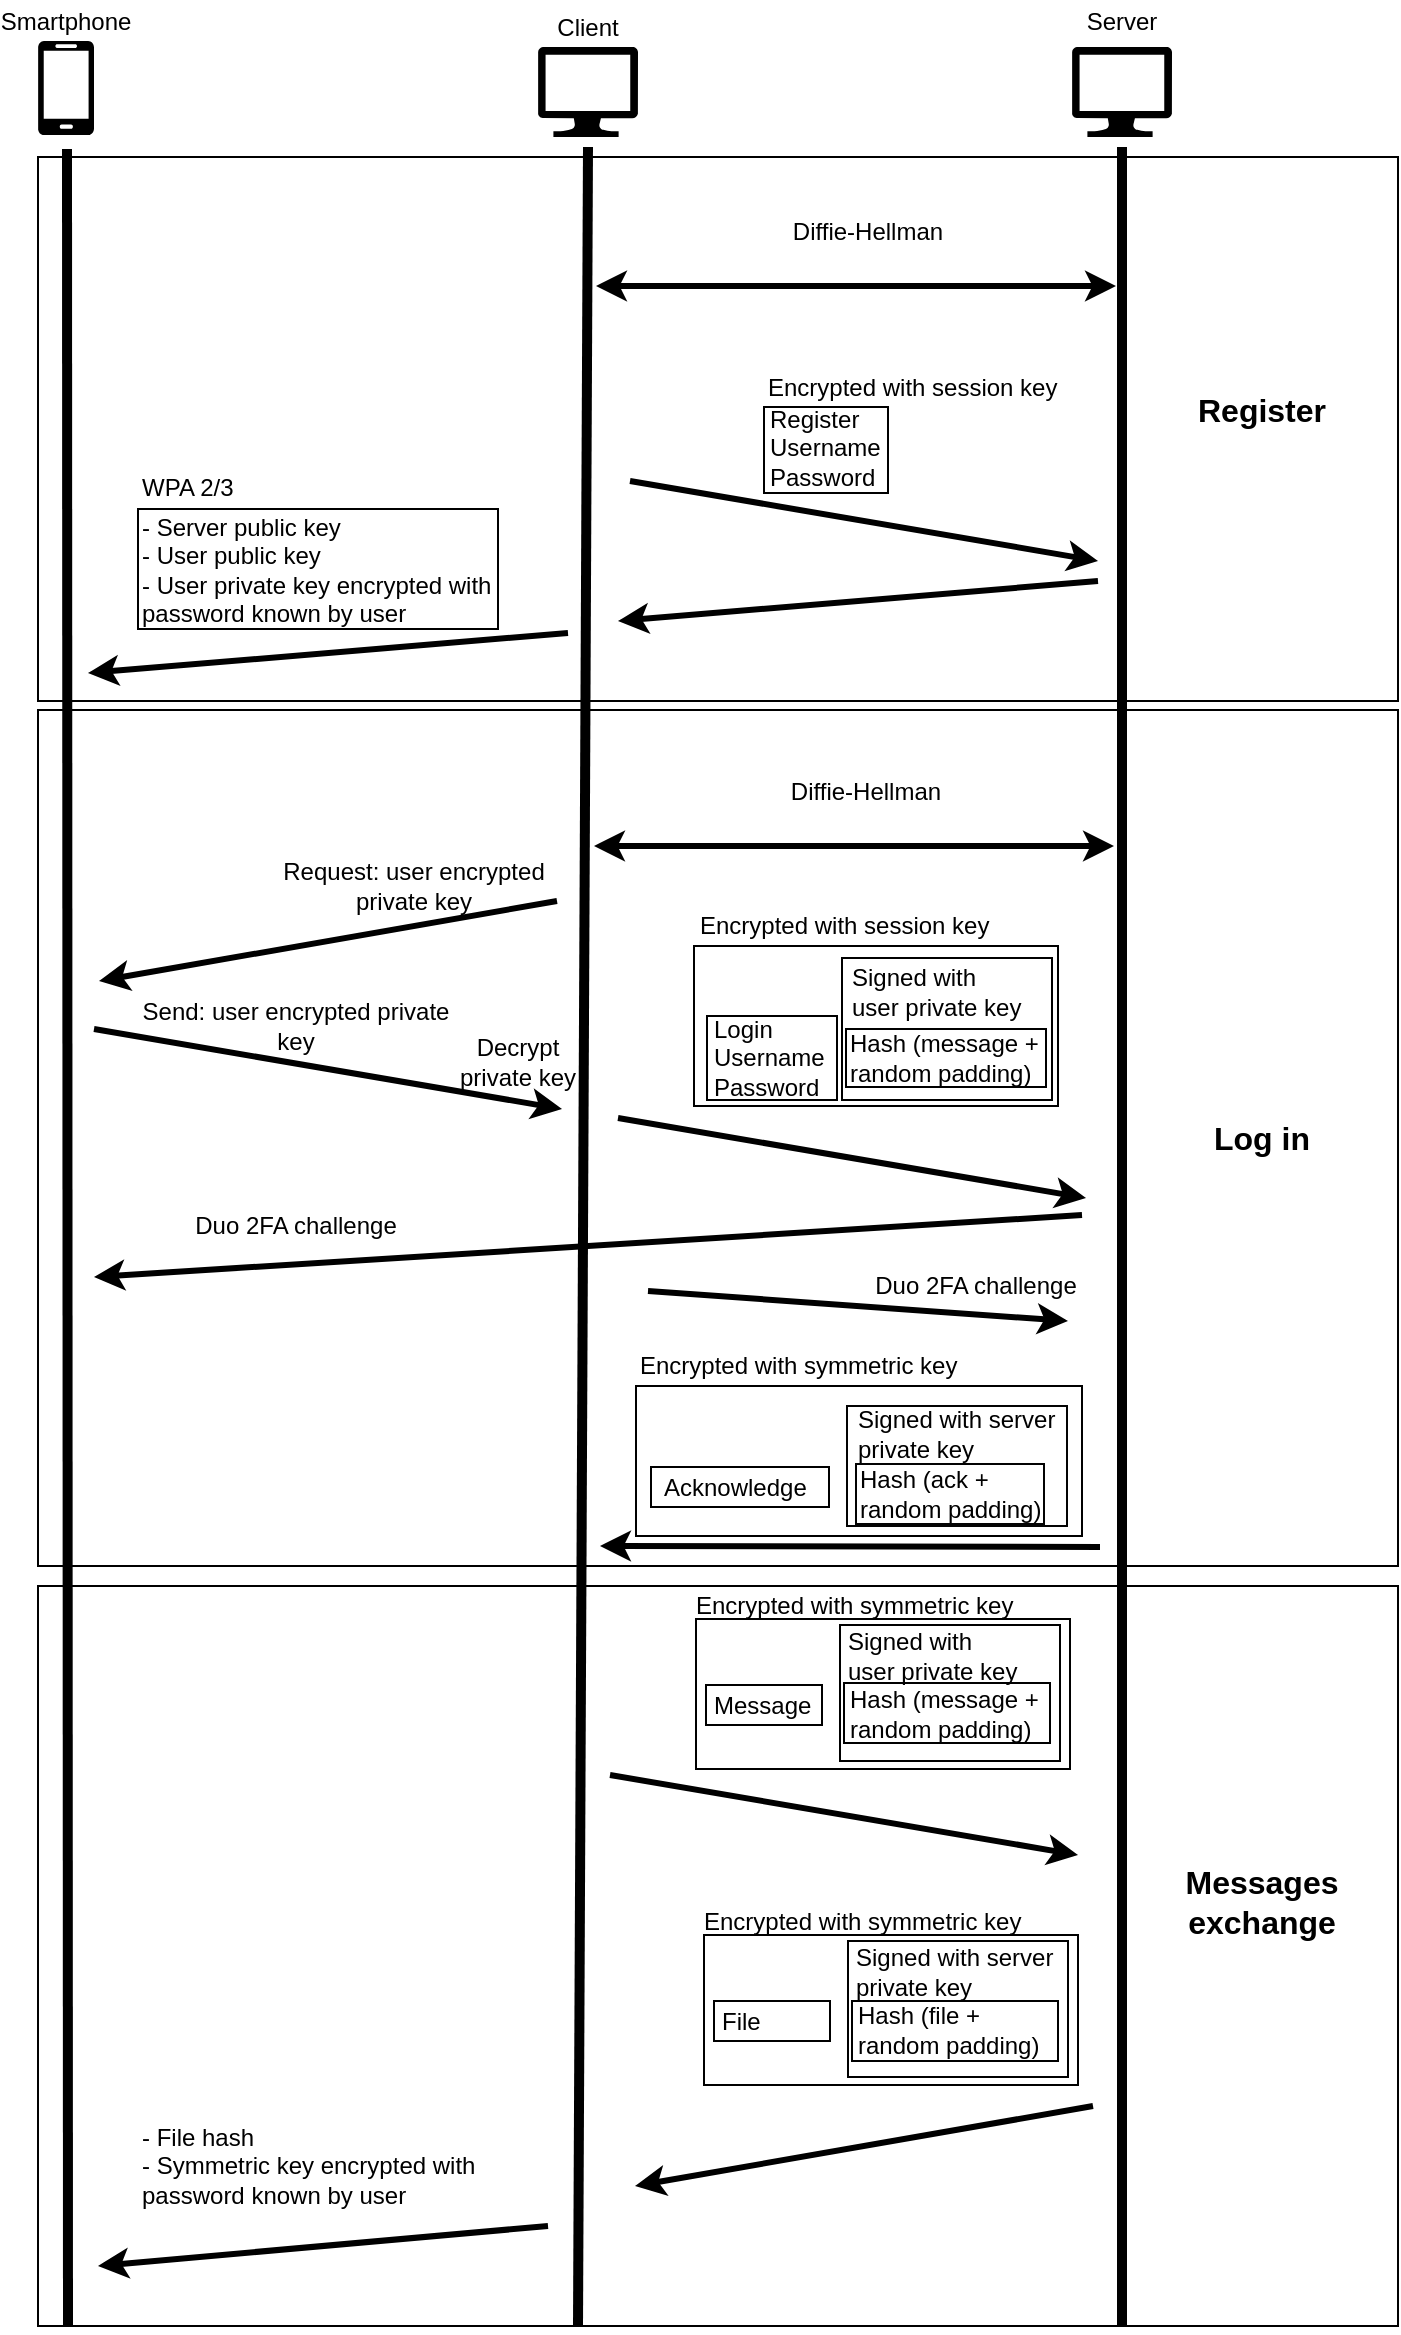 <mxfile version="12.2.0" type="device" pages="1"><diagram id="VVeCvOdUcPKo3vUG_q4A" name="Page-1"><mxGraphModel dx="854" dy="416" grid="1" gridSize="10" guides="1" tooltips="1" connect="1" arrows="1" fold="1" page="1" pageScale="1" pageWidth="827" pageHeight="1169" math="0" shadow="0"><root><mxCell id="0"/><mxCell id="1" parent="0"/><mxCell id="LFRkppsreVvVUFgA5yUC-131" value="" style="rounded=0;whiteSpace=wrap;html=1;fillColor=none;" parent="1" vertex="1"><mxGeometry x="51" y="382" width="680" height="428" as="geometry"/></mxCell><mxCell id="LFRkppsreVvVUFgA5yUC-124" value="" style="rounded=0;whiteSpace=wrap;html=1;fillColor=none;" parent="1" vertex="1"><mxGeometry x="458" y="1027.5" width="103" height="30" as="geometry"/></mxCell><mxCell id="LFRkppsreVvVUFgA5yUC-127" value="" style="rounded=0;whiteSpace=wrap;html=1;fillColor=none;" parent="1" vertex="1"><mxGeometry x="51" y="820" width="680" height="370" as="geometry"/></mxCell><mxCell id="LFRkppsreVvVUFgA5yUC-125" value="" style="rounded=0;whiteSpace=wrap;html=1;fillColor=none;" parent="1" vertex="1"><mxGeometry x="456" y="997.5" width="110" height="68" as="geometry"/></mxCell><mxCell id="LFRkppsreVvVUFgA5yUC-60" value="" style="rounded=0;whiteSpace=wrap;html=1;fillColor=none;" parent="1" vertex="1"><mxGeometry x="453" y="506" width="105" height="71" as="geometry"/></mxCell><mxCell id="LFRkppsreVvVUFgA5yUC-57" value="" style="rounded=0;whiteSpace=wrap;html=1;fillColor=none;" parent="1" vertex="1"><mxGeometry x="379" y="500" width="182" height="80" as="geometry"/></mxCell><mxCell id="LFRkppsreVvVUFgA5yUC-58" value="" style="rounded=0;whiteSpace=wrap;html=1;fillColor=none;" parent="1" vertex="1"><mxGeometry x="455" y="541.5" width="100" height="29" as="geometry"/></mxCell><mxCell id="LFRkppsreVvVUFgA5yUC-40" value="" style="rounded=0;whiteSpace=wrap;html=1;fillColor=none;" parent="1" vertex="1"><mxGeometry x="51" y="105.5" width="680" height="272" as="geometry"/></mxCell><mxCell id="LFRkppsreVvVUFgA5yUC-37" value="" style="rounded=0;whiteSpace=wrap;html=1;fillColor=none;" parent="1" vertex="1"><mxGeometry x="101" y="281.5" width="180" height="60" as="geometry"/></mxCell><mxCell id="LFRkppsreVvVUFgA5yUC-43" value="" style="rounded=0;whiteSpace=wrap;html=1;fillColor=none;" parent="1" vertex="1"><mxGeometry x="385.5" y="535" width="65" height="42" as="geometry"/></mxCell><mxCell id="LFRkppsreVvVUFgA5yUC-21" value="" style="rounded=0;whiteSpace=wrap;html=1;fillColor=none;" parent="1" vertex="1"><mxGeometry x="414" y="230.5" width="62" height="43" as="geometry"/></mxCell><mxCell id="LFRkppsreVvVUFgA5yUC-1" value="" style="aspect=fixed;pointerEvents=1;shadow=0;dashed=0;html=1;strokeColor=none;labelPosition=center;verticalLabelPosition=bottom;verticalAlign=top;align=center;fillColor=#000000;shape=mxgraph.azure.computer" parent="1" vertex="1"><mxGeometry x="301" y="50.5" width="50" height="45" as="geometry"/></mxCell><mxCell id="LFRkppsreVvVUFgA5yUC-5" value="Client" style="text;html=1;strokeColor=none;fillColor=none;align=center;verticalAlign=middle;whiteSpace=wrap;rounded=0;" parent="1" vertex="1"><mxGeometry x="306" y="30.5" width="40" height="20" as="geometry"/></mxCell><mxCell id="LFRkppsreVvVUFgA5yUC-6" value="Server" style="text;html=1;strokeColor=none;fillColor=none;align=center;verticalAlign=middle;whiteSpace=wrap;rounded=0;" parent="1" vertex="1"><mxGeometry x="573" y="27.5" width="40" height="20" as="geometry"/></mxCell><mxCell id="LFRkppsreVvVUFgA5yUC-8" value="" style="endArrow=none;html=1;strokeWidth=5;" parent="1" edge="1"><mxGeometry width="50" height="50" relative="1" as="geometry"><mxPoint x="321" y="1190" as="sourcePoint"/><mxPoint x="326" y="100.5" as="targetPoint"/></mxGeometry></mxCell><mxCell id="LFRkppsreVvVUFgA5yUC-9" value="" style="aspect=fixed;pointerEvents=1;shadow=0;dashed=0;html=1;strokeColor=none;labelPosition=center;verticalLabelPosition=bottom;verticalAlign=top;align=center;fillColor=#000000;shape=mxgraph.azure.computer" parent="1" vertex="1"><mxGeometry x="568" y="50.5" width="50" height="45" as="geometry"/></mxCell><mxCell id="LFRkppsreVvVUFgA5yUC-10" value="" style="endArrow=none;html=1;strokeWidth=5;" parent="1" edge="1"><mxGeometry width="50" height="50" relative="1" as="geometry"><mxPoint x="593" y="1190" as="sourcePoint"/><mxPoint x="593" y="100.5" as="targetPoint"/></mxGeometry></mxCell><mxCell id="LFRkppsreVvVUFgA5yUC-13" value="Diffie-Hellman" style="text;html=1;strokeColor=none;fillColor=none;align=center;verticalAlign=middle;whiteSpace=wrap;rounded=0;" parent="1" vertex="1"><mxGeometry x="376" y="130" width="180" height="25" as="geometry"/></mxCell><mxCell id="LFRkppsreVvVUFgA5yUC-17" value="" style="endArrow=classic;html=1;strokeWidth=3;" parent="1" edge="1"><mxGeometry width="50" height="50" relative="1" as="geometry"><mxPoint x="347" y="267.5" as="sourcePoint"/><mxPoint x="581" y="307.5" as="targetPoint"/></mxGeometry></mxCell><mxCell id="LFRkppsreVvVUFgA5yUC-18" value="Register&lt;br&gt;Username&lt;br&gt;Password" style="text;html=1;strokeColor=none;fillColor=none;align=left;verticalAlign=middle;whiteSpace=wrap;rounded=0;" parent="1" vertex="1"><mxGeometry x="415" y="230.5" width="62" height="41" as="geometry"/></mxCell><mxCell id="LFRkppsreVvVUFgA5yUC-22" value="Encrypted with session key&amp;nbsp;" style="text;html=1;strokeColor=none;fillColor=none;align=left;verticalAlign=middle;whiteSpace=wrap;rounded=0;" parent="1" vertex="1"><mxGeometry x="414" y="210.5" width="172" height="20" as="geometry"/></mxCell><mxCell id="LFRkppsreVvVUFgA5yUC-31" value="&lt;font style=&quot;font-size: 16px&quot;&gt;&lt;b&gt;Register&lt;/b&gt;&lt;/font&gt;" style="text;html=1;strokeColor=none;fillColor=none;align=center;verticalAlign=middle;whiteSpace=wrap;rounded=0;" parent="1" vertex="1"><mxGeometry x="627.5" y="221.5" width="70" height="20" as="geometry"/></mxCell><mxCell id="LFRkppsreVvVUFgA5yUC-32" value="" style="endArrow=classic;html=1;strokeWidth=3;" parent="1" edge="1"><mxGeometry width="50" height="50" relative="1" as="geometry"><mxPoint x="581" y="317.5" as="sourcePoint"/><mxPoint x="341" y="337.5" as="targetPoint"/></mxGeometry></mxCell><mxCell id="LFRkppsreVvVUFgA5yUC-33" value="- Server public key&lt;br&gt;- User public key&lt;br&gt;- User private key encrypted with password known by user&amp;nbsp;" style="text;html=1;strokeColor=none;fillColor=none;align=left;verticalAlign=middle;whiteSpace=wrap;rounded=0;direction=south;" parent="1" vertex="1"><mxGeometry x="101" y="291.5" width="190" height="40" as="geometry"/></mxCell><mxCell id="LFRkppsreVvVUFgA5yUC-34" value="" style="verticalLabelPosition=bottom;html=1;verticalAlign=top;align=center;strokeColor=none;fillColor=#000000;shape=mxgraph.azure.mobile;pointerEvents=1;" parent="1" vertex="1"><mxGeometry x="51" y="47.5" width="28" height="47" as="geometry"/></mxCell><mxCell id="LFRkppsreVvVUFgA5yUC-35" value="Smartphone" style="text;html=1;strokeColor=none;fillColor=none;align=center;verticalAlign=middle;whiteSpace=wrap;rounded=0;" parent="1" vertex="1"><mxGeometry x="45" y="27.5" width="40" height="20" as="geometry"/></mxCell><mxCell id="LFRkppsreVvVUFgA5yUC-36" value="" style="endArrow=none;html=1;strokeWidth=5;" parent="1" edge="1"><mxGeometry width="50" height="50" relative="1" as="geometry"><mxPoint x="66" y="1190" as="sourcePoint"/><mxPoint x="65.5" y="101.5" as="targetPoint"/></mxGeometry></mxCell><mxCell id="LFRkppsreVvVUFgA5yUC-38" value="WPA 2/3" style="text;html=1;strokeColor=none;fillColor=none;align=left;verticalAlign=middle;whiteSpace=wrap;rounded=0;" parent="1" vertex="1"><mxGeometry x="101" y="261" width="60" height="20" as="geometry"/></mxCell><mxCell id="LFRkppsreVvVUFgA5yUC-39" value="" style="endArrow=classic;html=1;strokeWidth=3;" parent="1" edge="1"><mxGeometry width="50" height="50" relative="1" as="geometry"><mxPoint x="316" y="343.5" as="sourcePoint"/><mxPoint x="76" y="363.5" as="targetPoint"/></mxGeometry></mxCell><mxCell id="LFRkppsreVvVUFgA5yUC-42" value="Login&lt;br&gt;Username&lt;br&gt;Password" style="text;html=1;strokeColor=none;fillColor=none;align=left;verticalAlign=middle;whiteSpace=wrap;rounded=0;" parent="1" vertex="1"><mxGeometry x="387" y="545.5" width="40" height="20" as="geometry"/></mxCell><mxCell id="LFRkppsreVvVUFgA5yUC-51" value="Encrypted with session key&amp;nbsp;" style="text;html=1;strokeColor=none;fillColor=none;align=left;verticalAlign=middle;whiteSpace=wrap;rounded=0;" parent="1" vertex="1"><mxGeometry x="380" y="480" width="172" height="20" as="geometry"/></mxCell><mxCell id="LFRkppsreVvVUFgA5yUC-52" value="" style="endArrow=classic;html=1;strokeWidth=3;" parent="1" edge="1"><mxGeometry width="50" height="50" relative="1" as="geometry"><mxPoint x="310.5" y="477.5" as="sourcePoint"/><mxPoint x="81.5" y="517.5" as="targetPoint"/></mxGeometry></mxCell><mxCell id="LFRkppsreVvVUFgA5yUC-53" value="Request: user encrypted private key" style="text;html=1;strokeColor=none;fillColor=none;align=center;verticalAlign=middle;whiteSpace=wrap;rounded=0;" parent="1" vertex="1"><mxGeometry x="154" y="460" width="170" height="20" as="geometry"/></mxCell><mxCell id="LFRkppsreVvVUFgA5yUC-54" value="" style="endArrow=classic;html=1;strokeWidth=3;" parent="1" edge="1"><mxGeometry width="50" height="50" relative="1" as="geometry"><mxPoint x="79" y="541.5" as="sourcePoint"/><mxPoint x="313" y="581.5" as="targetPoint"/></mxGeometry></mxCell><mxCell id="LFRkppsreVvVUFgA5yUC-55" value="Send: user encrypted private key" style="text;html=1;strokeColor=none;fillColor=none;align=center;verticalAlign=middle;whiteSpace=wrap;rounded=0;" parent="1" vertex="1"><mxGeometry x="95" y="530" width="170" height="20" as="geometry"/></mxCell><mxCell id="LFRkppsreVvVUFgA5yUC-56" value="Hash (message + random padding)" style="text;html=1;strokeColor=none;fillColor=none;align=left;verticalAlign=middle;whiteSpace=wrap;rounded=0;" parent="1" vertex="1"><mxGeometry x="455" y="538" width="111" height="36" as="geometry"/></mxCell><mxCell id="LFRkppsreVvVUFgA5yUC-59" value="Signed with user private key" style="text;html=1;strokeColor=none;fillColor=none;align=left;verticalAlign=middle;whiteSpace=wrap;rounded=0;" parent="1" vertex="1"><mxGeometry x="456" y="507.5" width="90" height="30" as="geometry"/></mxCell><mxCell id="LFRkppsreVvVUFgA5yUC-61" value="" style="endArrow=classic;html=1;strokeWidth=3;" parent="1" edge="1"><mxGeometry width="50" height="50" relative="1" as="geometry"><mxPoint x="341" y="586" as="sourcePoint"/><mxPoint x="575" y="626" as="targetPoint"/></mxGeometry></mxCell><mxCell id="LFRkppsreVvVUFgA5yUC-64" value="" style="endArrow=classic;html=1;strokeWidth=3;" parent="1" edge="1"><mxGeometry width="50" height="50" relative="1" as="geometry"><mxPoint x="573" y="634.5" as="sourcePoint"/><mxPoint x="79" y="665.5" as="targetPoint"/></mxGeometry></mxCell><mxCell id="LFRkppsreVvVUFgA5yUC-65" value="Duo 2FA challenge" style="text;html=1;strokeColor=none;fillColor=none;align=center;verticalAlign=middle;whiteSpace=wrap;rounded=0;" parent="1" vertex="1"><mxGeometry x="110" y="630" width="140" height="20" as="geometry"/></mxCell><mxCell id="LFRkppsreVvVUFgA5yUC-66" value="" style="endArrow=classic;html=1;strokeWidth=3;" parent="1" edge="1"><mxGeometry width="50" height="50" relative="1" as="geometry"><mxPoint x="356" y="672.5" as="sourcePoint"/><mxPoint x="566" y="687.5" as="targetPoint"/></mxGeometry></mxCell><mxCell id="LFRkppsreVvVUFgA5yUC-67" value="Duo 2FA challenge" style="text;html=1;strokeColor=none;fillColor=none;align=center;verticalAlign=middle;whiteSpace=wrap;rounded=0;" parent="1" vertex="1"><mxGeometry x="454" y="660" width="132" height="20" as="geometry"/></mxCell><mxCell id="LFRkppsreVvVUFgA5yUC-70" value="&lt;font style=&quot;font-size: 16px&quot;&gt;&lt;b&gt;Log in&lt;/b&gt;&lt;/font&gt;" style="text;html=1;strokeColor=none;fillColor=none;align=center;verticalAlign=middle;whiteSpace=wrap;rounded=0;" parent="1" vertex="1"><mxGeometry x="627.5" y="586" width="70" height="20" as="geometry"/></mxCell><mxCell id="LFRkppsreVvVUFgA5yUC-71" value="" style="endArrow=classic;html=1;strokeWidth=3;" parent="1" edge="1"><mxGeometry width="50" height="50" relative="1" as="geometry"><mxPoint x="337" y="914.5" as="sourcePoint"/><mxPoint x="571" y="954.5" as="targetPoint"/></mxGeometry></mxCell><mxCell id="LFRkppsreVvVUFgA5yUC-76" value="Encrypted with symmetric key" style="text;html=1;strokeColor=none;fillColor=none;align=left;verticalAlign=middle;whiteSpace=wrap;rounded=0;" parent="1" vertex="1"><mxGeometry x="378" y="819.5" width="172" height="20" as="geometry"/></mxCell><mxCell id="LFRkppsreVvVUFgA5yUC-85" value="" style="rounded=0;whiteSpace=wrap;html=1;fillColor=none;" parent="1" vertex="1"><mxGeometry x="380" y="836.5" width="187" height="75" as="geometry"/></mxCell><mxCell id="LFRkppsreVvVUFgA5yUC-86" value="" style="rounded=0;whiteSpace=wrap;html=1;fillColor=none;" parent="1" vertex="1"><mxGeometry x="385" y="869.5" width="58" height="20" as="geometry"/></mxCell><mxCell id="LFRkppsreVvVUFgA5yUC-87" value="Message" style="text;html=1;strokeColor=none;fillColor=none;align=left;verticalAlign=middle;whiteSpace=wrap;rounded=0;" parent="1" vertex="1"><mxGeometry x="387" y="869.5" width="40" height="20" as="geometry"/></mxCell><mxCell id="LFRkppsreVvVUFgA5yUC-88" value="Hash (message + random padding)" style="text;html=1;strokeColor=none;fillColor=none;align=left;verticalAlign=middle;whiteSpace=wrap;rounded=0;" parent="1" vertex="1"><mxGeometry x="455" y="865.5" width="111" height="36" as="geometry"/></mxCell><mxCell id="LFRkppsreVvVUFgA5yUC-89" value="Signed with user private key" style="text;html=1;strokeColor=none;fillColor=none;align=left;verticalAlign=middle;whiteSpace=wrap;rounded=0;" parent="1" vertex="1"><mxGeometry x="454" y="839.5" width="90" height="30" as="geometry"/></mxCell><mxCell id="LFRkppsreVvVUFgA5yUC-91" value="" style="rounded=0;whiteSpace=wrap;html=1;fillColor=none;" parent="1" vertex="1"><mxGeometry x="454" y="868.5" width="103" height="30" as="geometry"/></mxCell><mxCell id="LFRkppsreVvVUFgA5yUC-92" value="" style="rounded=0;whiteSpace=wrap;html=1;fillColor=none;" parent="1" vertex="1"><mxGeometry x="452" y="839.5" width="110" height="68" as="geometry"/></mxCell><mxCell id="LFRkppsreVvVUFgA5yUC-118" value="Encrypted with symmetric key" style="text;html=1;strokeColor=none;fillColor=none;align=left;verticalAlign=middle;whiteSpace=wrap;rounded=0;" parent="1" vertex="1"><mxGeometry x="382" y="977.5" width="172" height="20" as="geometry"/></mxCell><mxCell id="LFRkppsreVvVUFgA5yUC-119" value="" style="rounded=0;whiteSpace=wrap;html=1;fillColor=none;" parent="1" vertex="1"><mxGeometry x="384" y="994.5" width="187" height="75" as="geometry"/></mxCell><mxCell id="LFRkppsreVvVUFgA5yUC-120" value="" style="rounded=0;whiteSpace=wrap;html=1;fillColor=none;" parent="1" vertex="1"><mxGeometry x="389" y="1027.5" width="58" height="20" as="geometry"/></mxCell><mxCell id="LFRkppsreVvVUFgA5yUC-121" value="File" style="text;html=1;strokeColor=none;fillColor=none;align=left;verticalAlign=middle;whiteSpace=wrap;rounded=0;" parent="1" vertex="1"><mxGeometry x="391" y="1027.5" width="40" height="20" as="geometry"/></mxCell><mxCell id="LFRkppsreVvVUFgA5yUC-122" value="Hash (file + &lt;br&gt;random padding)" style="text;html=1;strokeColor=none;fillColor=none;align=left;verticalAlign=middle;whiteSpace=wrap;rounded=0;" parent="1" vertex="1"><mxGeometry x="459" y="1023.5" width="111" height="36" as="geometry"/></mxCell><mxCell id="LFRkppsreVvVUFgA5yUC-123" value="Signed with server private key" style="text;html=1;strokeColor=none;fillColor=none;align=left;verticalAlign=middle;whiteSpace=wrap;rounded=0;" parent="1" vertex="1"><mxGeometry x="458" y="997.5" width="103" height="30" as="geometry"/></mxCell><mxCell id="LFRkppsreVvVUFgA5yUC-126" value="" style="endArrow=classic;html=1;strokeWidth=3;" parent="1" edge="1"><mxGeometry width="50" height="50" relative="1" as="geometry"><mxPoint x="578.5" y="1080" as="sourcePoint"/><mxPoint x="349.5" y="1120" as="targetPoint"/></mxGeometry></mxCell><mxCell id="LFRkppsreVvVUFgA5yUC-128" value="&lt;font style=&quot;font-size: 16px&quot;&gt;&lt;b&gt;Messages&lt;br&gt;exchange&lt;br&gt;&lt;/b&gt;&lt;/font&gt;" style="text;html=1;strokeColor=none;fillColor=none;align=center;verticalAlign=middle;whiteSpace=wrap;rounded=0;" parent="1" vertex="1"><mxGeometry x="627.5" y="967.5" width="70" height="20" as="geometry"/></mxCell><mxCell id="LFRkppsreVvVUFgA5yUC-132" value="" style="endArrow=classic;html=1;strokeWidth=3;" parent="1" edge="1"><mxGeometry width="50" height="50" relative="1" as="geometry"><mxPoint x="306" y="1140" as="sourcePoint"/><mxPoint x="81" y="1160" as="targetPoint"/></mxGeometry></mxCell><mxCell id="LFRkppsreVvVUFgA5yUC-133" value="- File hash&lt;br&gt;- Symmetric key encrypted with password known by user&amp;nbsp;" style="text;html=1;strokeColor=none;fillColor=none;align=left;verticalAlign=middle;whiteSpace=wrap;rounded=0;direction=south;" parent="1" vertex="1"><mxGeometry x="101" y="1090" width="190" height="40" as="geometry"/></mxCell><mxCell id="8kr1rNbKnMMl00ebb0s3-1" value="" style="endArrow=classic;startArrow=classic;html=1;strokeWidth=3;" edge="1" parent="1"><mxGeometry width="50" height="50" relative="1" as="geometry"><mxPoint x="330" y="170" as="sourcePoint"/><mxPoint x="590" y="170" as="targetPoint"/></mxGeometry></mxCell><mxCell id="8kr1rNbKnMMl00ebb0s3-2" value="Diffie-Hellman" style="text;html=1;strokeColor=none;fillColor=none;align=center;verticalAlign=middle;whiteSpace=wrap;rounded=0;" vertex="1" parent="1"><mxGeometry x="375" y="410" width="180" height="25" as="geometry"/></mxCell><mxCell id="8kr1rNbKnMMl00ebb0s3-3" value="" style="endArrow=classic;startArrow=classic;html=1;strokeWidth=3;" edge="1" parent="1"><mxGeometry width="50" height="50" relative="1" as="geometry"><mxPoint x="329" y="450" as="sourcePoint"/><mxPoint x="589" y="450" as="targetPoint"/></mxGeometry></mxCell><mxCell id="8kr1rNbKnMMl00ebb0s3-4" value="" style="endArrow=classic;html=1;strokeWidth=3;" edge="1" parent="1"><mxGeometry width="50" height="50" relative="1" as="geometry"><mxPoint x="582" y="800.5" as="sourcePoint"/><mxPoint x="332" y="800" as="targetPoint"/></mxGeometry></mxCell><mxCell id="8kr1rNbKnMMl00ebb0s3-32" value="Decrypt private key" style="text;html=1;strokeColor=none;fillColor=none;align=center;verticalAlign=middle;whiteSpace=wrap;rounded=0;" vertex="1" parent="1"><mxGeometry x="258" y="547.5" width="66" height="20" as="geometry"/></mxCell><mxCell id="8kr1rNbKnMMl00ebb0s3-15" value="Encrypted with symmetric key" style="text;html=1;strokeColor=none;fillColor=none;align=left;verticalAlign=middle;whiteSpace=wrap;rounded=0;" vertex="1" parent="1"><mxGeometry x="350" y="700" width="172" height="20" as="geometry"/></mxCell><mxCell id="8kr1rNbKnMMl00ebb0s3-16" value="" style="rounded=0;whiteSpace=wrap;html=1;fillColor=none;" vertex="1" parent="1"><mxGeometry x="350" y="720" width="223" height="75" as="geometry"/></mxCell><mxCell id="8kr1rNbKnMMl00ebb0s3-19" value="" style="group" vertex="1" connectable="0" parent="1"><mxGeometry x="357.5" y="760.5" width="89" height="20" as="geometry"/></mxCell><mxCell id="8kr1rNbKnMMl00ebb0s3-18" value="" style="rounded=0;whiteSpace=wrap;html=1;fillColor=none;" vertex="1" parent="8kr1rNbKnMMl00ebb0s3-19"><mxGeometry width="89" height="20" as="geometry"/></mxCell><mxCell id="8kr1rNbKnMMl00ebb0s3-17" value="Acknowledge" style="text;html=1;strokeColor=none;fillColor=none;align=left;verticalAlign=middle;whiteSpace=wrap;rounded=0;" vertex="1" parent="8kr1rNbKnMMl00ebb0s3-19"><mxGeometry x="4.5" width="40" height="20" as="geometry"/></mxCell><mxCell id="8kr1rNbKnMMl00ebb0s3-20" value="Hash (ack + &lt;br&gt;random padding)" style="text;html=1;strokeColor=none;fillColor=none;align=left;verticalAlign=middle;whiteSpace=wrap;rounded=0;" vertex="1" parent="1"><mxGeometry x="459.5" y="755.5" width="111" height="36" as="geometry"/></mxCell><mxCell id="8kr1rNbKnMMl00ebb0s3-25" value="" style="group" vertex="1" connectable="0" parent="1"><mxGeometry x="459" y="729" width="113" height="68" as="geometry"/></mxCell><mxCell id="8kr1rNbKnMMl00ebb0s3-24" value="" style="rounded=0;whiteSpace=wrap;html=1;fillColor=none;strokeColor=#030303;fontColor=#333333;" vertex="1" parent="8kr1rNbKnMMl00ebb0s3-25"><mxGeometry x="1" y="30" width="94" height="30" as="geometry"/></mxCell><mxCell id="8kr1rNbKnMMl00ebb0s3-26" value="" style="rounded=0;whiteSpace=wrap;html=1;strokeColor=#030303;fillColor=none;" vertex="1" parent="8kr1rNbKnMMl00ebb0s3-25"><mxGeometry x="-3.5" y="1" width="110" height="60" as="geometry"/></mxCell><mxCell id="8kr1rNbKnMMl00ebb0s3-21" value="Signed with server private key" style="text;html=1;strokeColor=none;fillColor=none;align=left;verticalAlign=middle;whiteSpace=wrap;rounded=0;" vertex="1" parent="8kr1rNbKnMMl00ebb0s3-25"><mxGeometry width="103" height="30" as="geometry"/></mxCell></root></mxGraphModel></diagram></mxfile>